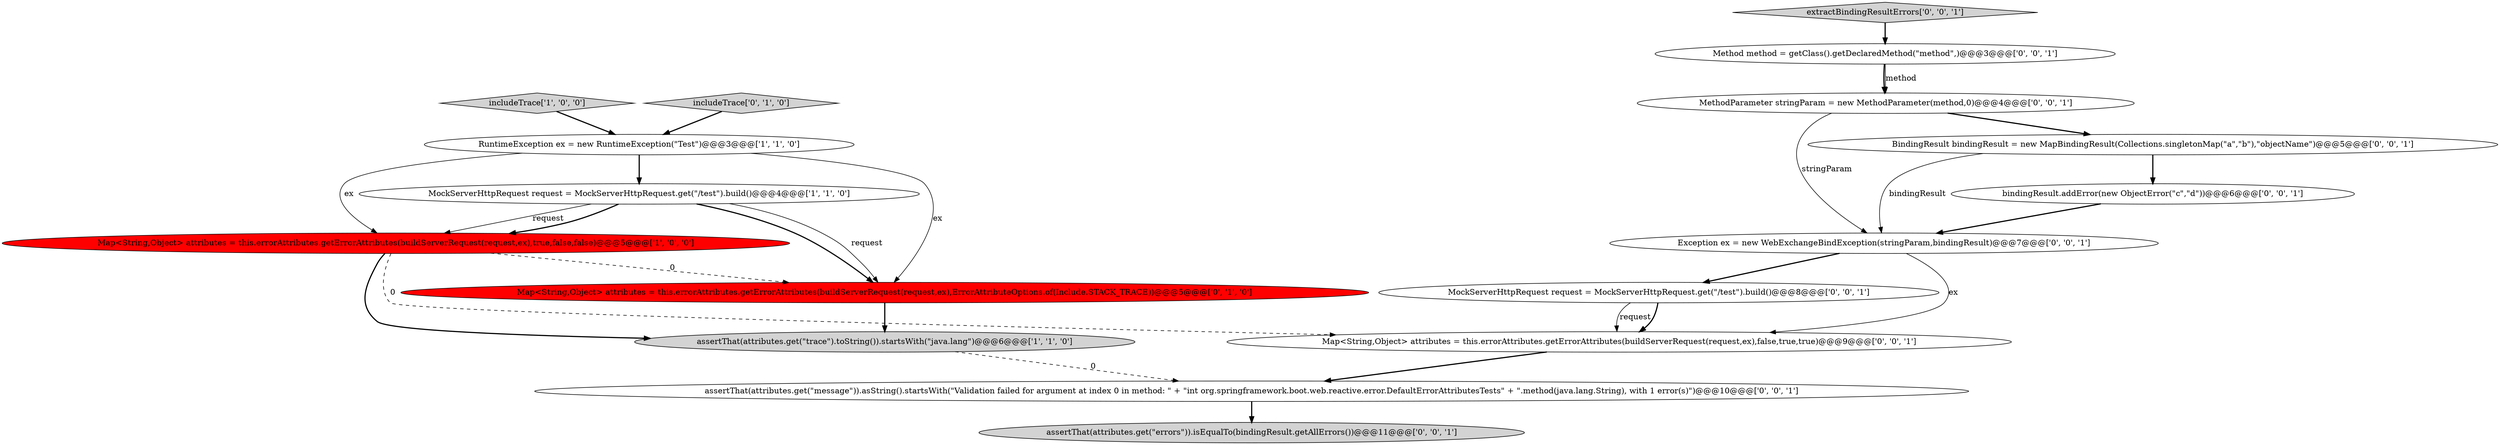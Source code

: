 digraph {
7 [style = filled, label = "MockServerHttpRequest request = MockServerHttpRequest.get(\"/test\").build()@@@8@@@['0', '0', '1']", fillcolor = white, shape = ellipse image = "AAA0AAABBB3BBB"];
14 [style = filled, label = "MethodParameter stringParam = new MethodParameter(method,0)@@@4@@@['0', '0', '1']", fillcolor = white, shape = ellipse image = "AAA0AAABBB3BBB"];
16 [style = filled, label = "extractBindingResultErrors['0', '0', '1']", fillcolor = lightgray, shape = diamond image = "AAA0AAABBB3BBB"];
4 [style = filled, label = "assertThat(attributes.get(\"trace\").toString()).startsWith(\"java.lang\")@@@6@@@['1', '1', '0']", fillcolor = lightgray, shape = ellipse image = "AAA0AAABBB1BBB"];
13 [style = filled, label = "Exception ex = new WebExchangeBindException(stringParam,bindingResult)@@@7@@@['0', '0', '1']", fillcolor = white, shape = ellipse image = "AAA0AAABBB3BBB"];
2 [style = filled, label = "Map<String,Object> attributes = this.errorAttributes.getErrorAttributes(buildServerRequest(request,ex),true,false,false)@@@5@@@['1', '0', '0']", fillcolor = red, shape = ellipse image = "AAA1AAABBB1BBB"];
8 [style = filled, label = "assertThat(attributes.get(\"errors\")).isEqualTo(bindingResult.getAllErrors())@@@11@@@['0', '0', '1']", fillcolor = lightgray, shape = ellipse image = "AAA0AAABBB3BBB"];
9 [style = filled, label = "BindingResult bindingResult = new MapBindingResult(Collections.singletonMap(\"a\",\"b\"),\"objectName\")@@@5@@@['0', '0', '1']", fillcolor = white, shape = ellipse image = "AAA0AAABBB3BBB"];
3 [style = filled, label = "RuntimeException ex = new RuntimeException(\"Test\")@@@3@@@['1', '1', '0']", fillcolor = white, shape = ellipse image = "AAA0AAABBB1BBB"];
11 [style = filled, label = "Method method = getClass().getDeclaredMethod(\"method\",)@@@3@@@['0', '0', '1']", fillcolor = white, shape = ellipse image = "AAA0AAABBB3BBB"];
12 [style = filled, label = "bindingResult.addError(new ObjectError(\"c\",\"d\"))@@@6@@@['0', '0', '1']", fillcolor = white, shape = ellipse image = "AAA0AAABBB3BBB"];
15 [style = filled, label = "Map<String,Object> attributes = this.errorAttributes.getErrorAttributes(buildServerRequest(request,ex),false,true,true)@@@9@@@['0', '0', '1']", fillcolor = white, shape = ellipse image = "AAA0AAABBB3BBB"];
0 [style = filled, label = "includeTrace['1', '0', '0']", fillcolor = lightgray, shape = diamond image = "AAA0AAABBB1BBB"];
1 [style = filled, label = "MockServerHttpRequest request = MockServerHttpRequest.get(\"/test\").build()@@@4@@@['1', '1', '0']", fillcolor = white, shape = ellipse image = "AAA0AAABBB1BBB"];
6 [style = filled, label = "includeTrace['0', '1', '0']", fillcolor = lightgray, shape = diamond image = "AAA0AAABBB2BBB"];
10 [style = filled, label = "assertThat(attributes.get(\"message\")).asString().startsWith(\"Validation failed for argument at index 0 in method: \" + \"int org.springframework.boot.web.reactive.error.DefaultErrorAttributesTests\" + \".method(java.lang.String), with 1 error(s)\")@@@10@@@['0', '0', '1']", fillcolor = white, shape = ellipse image = "AAA0AAABBB3BBB"];
5 [style = filled, label = "Map<String,Object> attributes = this.errorAttributes.getErrorAttributes(buildServerRequest(request,ex),ErrorAttributeOptions.of(Include.STACK_TRACE))@@@5@@@['0', '1', '0']", fillcolor = red, shape = ellipse image = "AAA1AAABBB2BBB"];
1->5 [style = bold, label=""];
0->3 [style = bold, label=""];
6->3 [style = bold, label=""];
15->10 [style = bold, label=""];
7->15 [style = solid, label="request"];
16->11 [style = bold, label=""];
1->2 [style = solid, label="request"];
3->1 [style = bold, label=""];
11->14 [style = bold, label=""];
14->13 [style = solid, label="stringParam"];
3->2 [style = solid, label="ex"];
13->15 [style = solid, label="ex"];
9->13 [style = solid, label="bindingResult"];
2->4 [style = bold, label=""];
1->5 [style = solid, label="request"];
2->15 [style = dashed, label="0"];
3->5 [style = solid, label="ex"];
12->13 [style = bold, label=""];
11->14 [style = solid, label="method"];
2->5 [style = dashed, label="0"];
10->8 [style = bold, label=""];
13->7 [style = bold, label=""];
5->4 [style = bold, label=""];
7->15 [style = bold, label=""];
14->9 [style = bold, label=""];
1->2 [style = bold, label=""];
9->12 [style = bold, label=""];
4->10 [style = dashed, label="0"];
}
